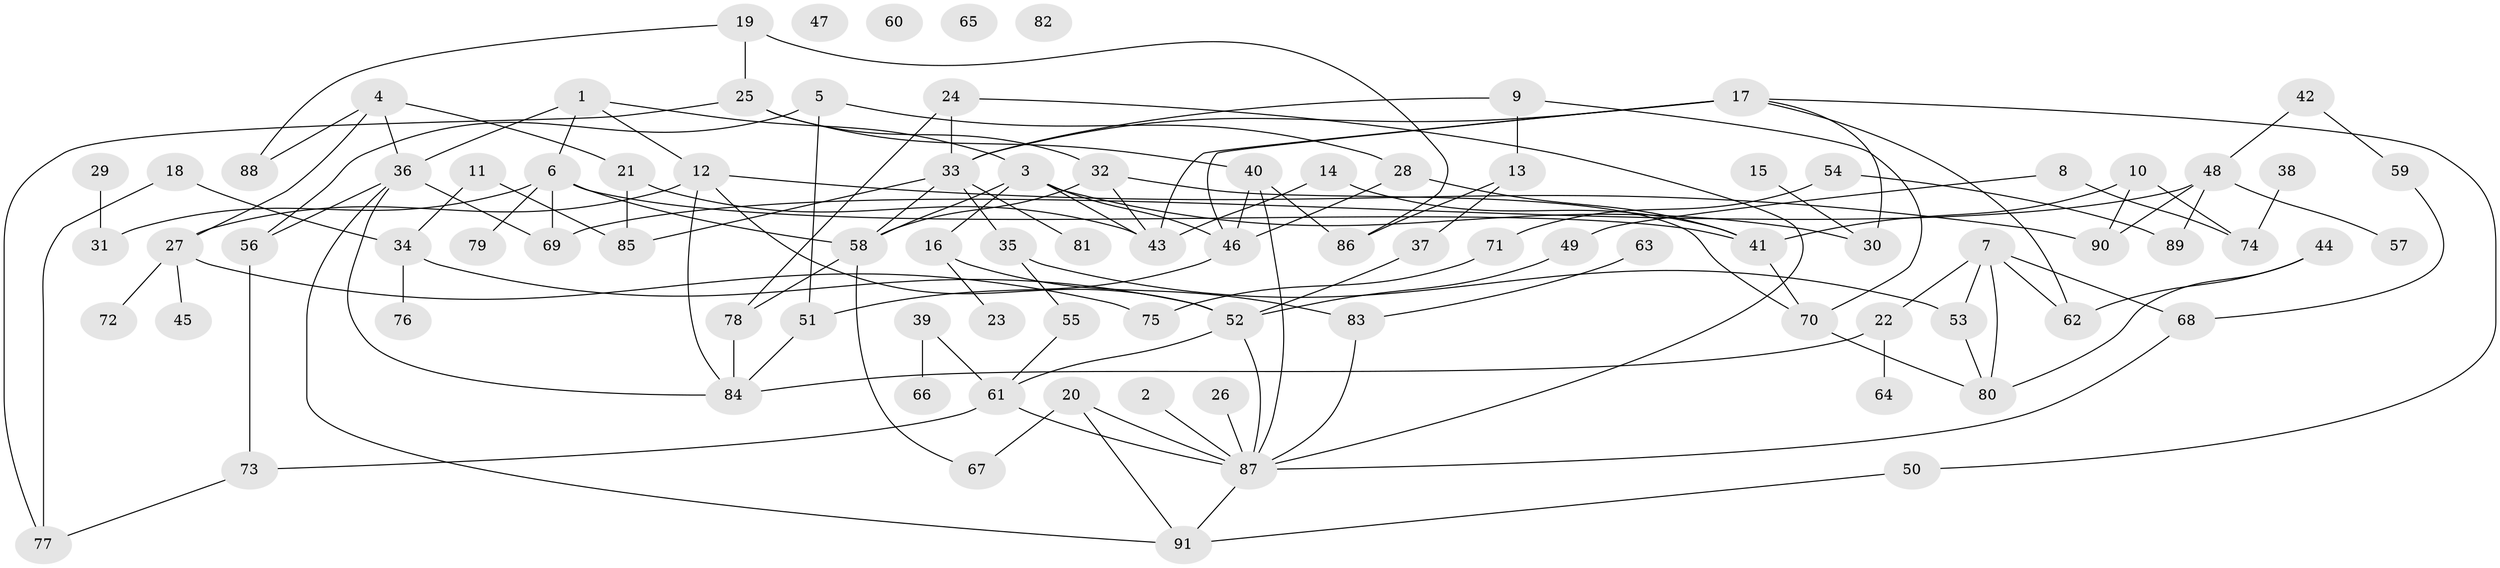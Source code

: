 // coarse degree distribution, {6: 0.11666666666666667, 1: 0.15, 5: 0.05, 3: 0.25, 7: 0.016666666666666666, 2: 0.18333333333333332, 9: 0.03333333333333333, 4: 0.1, 8: 0.03333333333333333, 0: 0.06666666666666667}
// Generated by graph-tools (version 1.1) at 2025/41/03/06/25 10:41:23]
// undirected, 91 vertices, 134 edges
graph export_dot {
graph [start="1"]
  node [color=gray90,style=filled];
  1;
  2;
  3;
  4;
  5;
  6;
  7;
  8;
  9;
  10;
  11;
  12;
  13;
  14;
  15;
  16;
  17;
  18;
  19;
  20;
  21;
  22;
  23;
  24;
  25;
  26;
  27;
  28;
  29;
  30;
  31;
  32;
  33;
  34;
  35;
  36;
  37;
  38;
  39;
  40;
  41;
  42;
  43;
  44;
  45;
  46;
  47;
  48;
  49;
  50;
  51;
  52;
  53;
  54;
  55;
  56;
  57;
  58;
  59;
  60;
  61;
  62;
  63;
  64;
  65;
  66;
  67;
  68;
  69;
  70;
  71;
  72;
  73;
  74;
  75;
  76;
  77;
  78;
  79;
  80;
  81;
  82;
  83;
  84;
  85;
  86;
  87;
  88;
  89;
  90;
  91;
  1 -- 3;
  1 -- 6;
  1 -- 12;
  1 -- 36;
  2 -- 87;
  3 -- 16;
  3 -- 30;
  3 -- 43;
  3 -- 46;
  3 -- 58;
  4 -- 21;
  4 -- 27;
  4 -- 36;
  4 -- 88;
  5 -- 28;
  5 -- 51;
  5 -- 56;
  6 -- 31;
  6 -- 41;
  6 -- 58;
  6 -- 69;
  6 -- 79;
  7 -- 22;
  7 -- 53;
  7 -- 62;
  7 -- 68;
  7 -- 80;
  8 -- 49;
  8 -- 74;
  9 -- 13;
  9 -- 33;
  9 -- 70;
  10 -- 41;
  10 -- 74;
  10 -- 90;
  11 -- 34;
  11 -- 85;
  12 -- 27;
  12 -- 52;
  12 -- 84;
  12 -- 90;
  13 -- 37;
  13 -- 86;
  14 -- 41;
  14 -- 43;
  15 -- 30;
  16 -- 23;
  16 -- 83;
  17 -- 30;
  17 -- 33;
  17 -- 43;
  17 -- 46;
  17 -- 50;
  17 -- 62;
  18 -- 34;
  18 -- 77;
  19 -- 25;
  19 -- 86;
  19 -- 88;
  20 -- 67;
  20 -- 87;
  20 -- 91;
  21 -- 43;
  21 -- 85;
  22 -- 64;
  22 -- 84;
  24 -- 33;
  24 -- 78;
  24 -- 87;
  25 -- 32;
  25 -- 40;
  25 -- 77;
  26 -- 87;
  27 -- 45;
  27 -- 72;
  27 -- 75;
  28 -- 41;
  28 -- 46;
  29 -- 31;
  32 -- 43;
  32 -- 58;
  32 -- 70;
  33 -- 35;
  33 -- 58;
  33 -- 81;
  33 -- 85;
  34 -- 52;
  34 -- 76;
  35 -- 53;
  35 -- 55;
  36 -- 56;
  36 -- 69;
  36 -- 84;
  36 -- 91;
  37 -- 52;
  38 -- 74;
  39 -- 61;
  39 -- 66;
  40 -- 46;
  40 -- 86;
  40 -- 87;
  41 -- 70;
  42 -- 48;
  42 -- 59;
  44 -- 62;
  44 -- 80;
  46 -- 51;
  48 -- 57;
  48 -- 69;
  48 -- 89;
  48 -- 90;
  49 -- 52;
  50 -- 91;
  51 -- 84;
  52 -- 61;
  52 -- 87;
  53 -- 80;
  54 -- 71;
  54 -- 89;
  55 -- 61;
  56 -- 73;
  58 -- 67;
  58 -- 78;
  59 -- 68;
  61 -- 73;
  61 -- 87;
  63 -- 83;
  68 -- 87;
  70 -- 80;
  71 -- 75;
  73 -- 77;
  78 -- 84;
  83 -- 87;
  87 -- 91;
}
